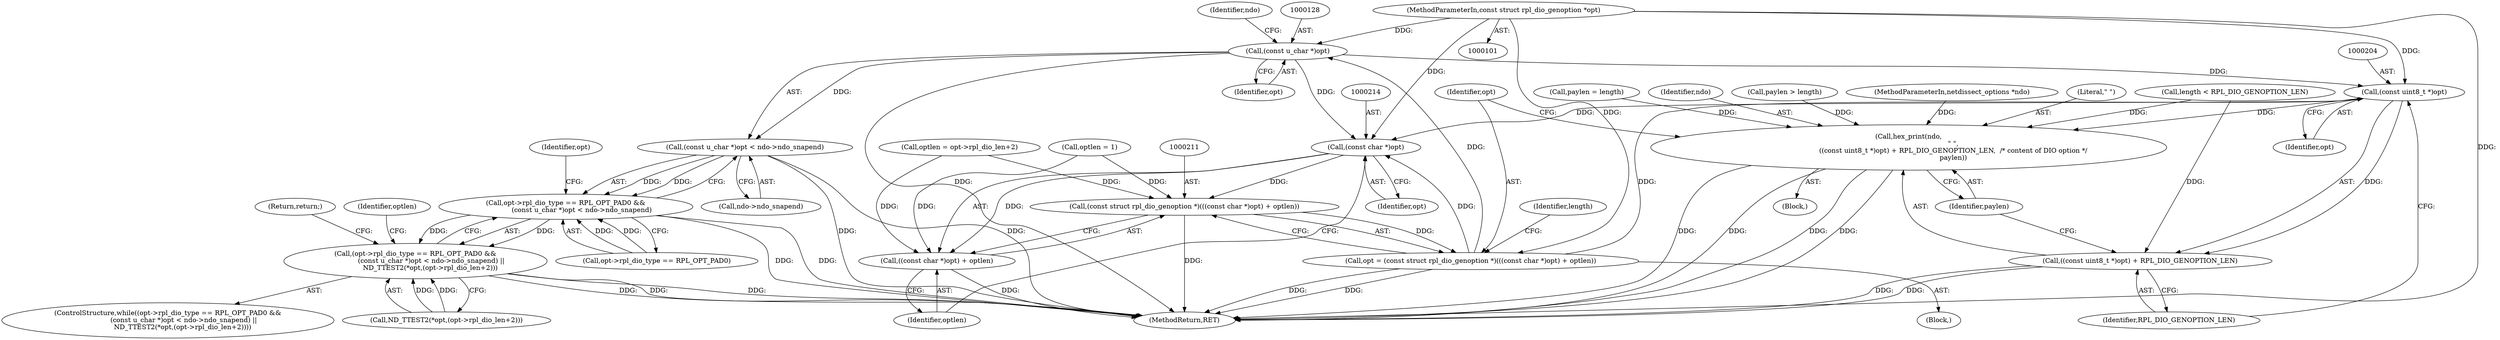 digraph "0_tcpdump_d7505276842e85bfd067fa21cdb32b8a2dc3c5e4_8@pointer" {
"1000103" [label="(MethodParameterIn,const struct rpl_dio_genoption *opt)"];
"1000127" [label="(Call,(const u_char *)opt)"];
"1000126" [label="(Call,(const u_char *)opt < ndo->ndo_snapend)"];
"1000120" [label="(Call,opt->rpl_dio_type == RPL_OPT_PAD0 &&\n               (const u_char *)opt < ndo->ndo_snapend)"];
"1000119" [label="(Call,(opt->rpl_dio_type == RPL_OPT_PAD0 &&\n               (const u_char *)opt < ndo->ndo_snapend) ||\n              ND_TTEST2(*opt,(opt->rpl_dio_len+2)))"];
"1000203" [label="(Call,(const uint8_t *)opt)"];
"1000199" [label="(Call,hex_print(ndo,\n                                          \" \",\n                                          ((const uint8_t *)opt) + RPL_DIO_GENOPTION_LEN,  /* content of DIO option */\n                                          paylen))"];
"1000202" [label="(Call,((const uint8_t *)opt) + RPL_DIO_GENOPTION_LEN)"];
"1000213" [label="(Call,(const char *)opt)"];
"1000210" [label="(Call,(const struct rpl_dio_genoption *)(((const char *)opt) + optlen))"];
"1000208" [label="(Call,opt = (const struct rpl_dio_genoption *)(((const char *)opt) + optlen))"];
"1000212" [label="(Call,((const char *)opt) + optlen)"];
"1000200" [label="(Identifier,ndo)"];
"1000126" [label="(Call,(const u_char *)opt < ndo->ndo_snapend)"];
"1000144" [label="(Identifier,optlen)"];
"1000218" [label="(Identifier,length)"];
"1000118" [label="(ControlStructure,while((opt->rpl_dio_type == RPL_OPT_PAD0 &&\n               (const u_char *)opt < ndo->ndo_snapend) ||\n              ND_TTEST2(*opt,(opt->rpl_dio_len+2))))"];
"1000233" [label="(MethodReturn,RET)"];
"1000206" [label="(Identifier,RPL_DIO_GENOPTION_LEN)"];
"1000207" [label="(Identifier,paylen)"];
"1000213" [label="(Call,(const char *)opt)"];
"1000205" [label="(Identifier,opt)"];
"1000107" [label="(Call,length < RPL_DIO_GENOPTION_LEN)"];
"1000133" [label="(Call,ND_TTEST2(*opt,(opt->rpl_dio_len+2)))"];
"1000224" [label="(Return,return;)"];
"1000208" [label="(Call,opt = (const struct rpl_dio_genoption *)(((const char *)opt) + optlen))"];
"1000209" [label="(Identifier,opt)"];
"1000203" [label="(Call,(const uint8_t *)opt)"];
"1000103" [label="(MethodParameterIn,const struct rpl_dio_genoption *opt)"];
"1000193" [label="(Call,paylen > length)"];
"1000210" [label="(Call,(const struct rpl_dio_genoption *)(((const char *)opt) + optlen))"];
"1000131" [label="(Identifier,ndo)"];
"1000215" [label="(Identifier,opt)"];
"1000199" [label="(Call,hex_print(ndo,\n                                          \" \",\n                                          ((const uint8_t *)opt) + RPL_DIO_GENOPTION_LEN,  /* content of DIO option */\n                                          paylen))"];
"1000129" [label="(Identifier,opt)"];
"1000212" [label="(Call,((const char *)opt) + optlen)"];
"1000202" [label="(Call,((const uint8_t *)opt) + RPL_DIO_GENOPTION_LEN)"];
"1000121" [label="(Call,opt->rpl_dio_type == RPL_OPT_PAD0)"];
"1000143" [label="(Call,optlen = opt->rpl_dio_len+2)"];
"1000185" [label="(Block,)"];
"1000130" [label="(Call,ndo->ndo_snapend)"];
"1000102" [label="(MethodParameterIn,netdissect_options *ndo)"];
"1000135" [label="(Identifier,opt)"];
"1000201" [label="(Literal,\" \")"];
"1000216" [label="(Identifier,optlen)"];
"1000157" [label="(Call,optlen = 1)"];
"1000196" [label="(Call,paylen = length)"];
"1000127" [label="(Call,(const u_char *)opt)"];
"1000141" [label="(Block,)"];
"1000120" [label="(Call,opt->rpl_dio_type == RPL_OPT_PAD0 &&\n               (const u_char *)opt < ndo->ndo_snapend)"];
"1000119" [label="(Call,(opt->rpl_dio_type == RPL_OPT_PAD0 &&\n               (const u_char *)opt < ndo->ndo_snapend) ||\n              ND_TTEST2(*opt,(opt->rpl_dio_len+2)))"];
"1000103" -> "1000101"  [label="AST: "];
"1000103" -> "1000233"  [label="DDG: "];
"1000103" -> "1000127"  [label="DDG: "];
"1000103" -> "1000203"  [label="DDG: "];
"1000103" -> "1000208"  [label="DDG: "];
"1000103" -> "1000213"  [label="DDG: "];
"1000127" -> "1000126"  [label="AST: "];
"1000127" -> "1000129"  [label="CFG: "];
"1000128" -> "1000127"  [label="AST: "];
"1000129" -> "1000127"  [label="AST: "];
"1000131" -> "1000127"  [label="CFG: "];
"1000127" -> "1000233"  [label="DDG: "];
"1000127" -> "1000126"  [label="DDG: "];
"1000208" -> "1000127"  [label="DDG: "];
"1000127" -> "1000203"  [label="DDG: "];
"1000127" -> "1000213"  [label="DDG: "];
"1000126" -> "1000120"  [label="AST: "];
"1000126" -> "1000130"  [label="CFG: "];
"1000130" -> "1000126"  [label="AST: "];
"1000120" -> "1000126"  [label="CFG: "];
"1000126" -> "1000233"  [label="DDG: "];
"1000126" -> "1000233"  [label="DDG: "];
"1000126" -> "1000120"  [label="DDG: "];
"1000126" -> "1000120"  [label="DDG: "];
"1000120" -> "1000119"  [label="AST: "];
"1000120" -> "1000121"  [label="CFG: "];
"1000121" -> "1000120"  [label="AST: "];
"1000135" -> "1000120"  [label="CFG: "];
"1000119" -> "1000120"  [label="CFG: "];
"1000120" -> "1000233"  [label="DDG: "];
"1000120" -> "1000233"  [label="DDG: "];
"1000120" -> "1000119"  [label="DDG: "];
"1000120" -> "1000119"  [label="DDG: "];
"1000121" -> "1000120"  [label="DDG: "];
"1000121" -> "1000120"  [label="DDG: "];
"1000119" -> "1000118"  [label="AST: "];
"1000119" -> "1000133"  [label="CFG: "];
"1000133" -> "1000119"  [label="AST: "];
"1000144" -> "1000119"  [label="CFG: "];
"1000224" -> "1000119"  [label="CFG: "];
"1000119" -> "1000233"  [label="DDG: "];
"1000119" -> "1000233"  [label="DDG: "];
"1000119" -> "1000233"  [label="DDG: "];
"1000133" -> "1000119"  [label="DDG: "];
"1000133" -> "1000119"  [label="DDG: "];
"1000203" -> "1000202"  [label="AST: "];
"1000203" -> "1000205"  [label="CFG: "];
"1000204" -> "1000203"  [label="AST: "];
"1000205" -> "1000203"  [label="AST: "];
"1000206" -> "1000203"  [label="CFG: "];
"1000203" -> "1000199"  [label="DDG: "];
"1000203" -> "1000202"  [label="DDG: "];
"1000208" -> "1000203"  [label="DDG: "];
"1000203" -> "1000213"  [label="DDG: "];
"1000199" -> "1000185"  [label="AST: "];
"1000199" -> "1000207"  [label="CFG: "];
"1000200" -> "1000199"  [label="AST: "];
"1000201" -> "1000199"  [label="AST: "];
"1000202" -> "1000199"  [label="AST: "];
"1000207" -> "1000199"  [label="AST: "];
"1000209" -> "1000199"  [label="CFG: "];
"1000199" -> "1000233"  [label="DDG: "];
"1000199" -> "1000233"  [label="DDG: "];
"1000199" -> "1000233"  [label="DDG: "];
"1000199" -> "1000233"  [label="DDG: "];
"1000102" -> "1000199"  [label="DDG: "];
"1000107" -> "1000199"  [label="DDG: "];
"1000193" -> "1000199"  [label="DDG: "];
"1000196" -> "1000199"  [label="DDG: "];
"1000202" -> "1000206"  [label="CFG: "];
"1000206" -> "1000202"  [label="AST: "];
"1000207" -> "1000202"  [label="CFG: "];
"1000202" -> "1000233"  [label="DDG: "];
"1000202" -> "1000233"  [label="DDG: "];
"1000107" -> "1000202"  [label="DDG: "];
"1000213" -> "1000212"  [label="AST: "];
"1000213" -> "1000215"  [label="CFG: "];
"1000214" -> "1000213"  [label="AST: "];
"1000215" -> "1000213"  [label="AST: "];
"1000216" -> "1000213"  [label="CFG: "];
"1000213" -> "1000210"  [label="DDG: "];
"1000213" -> "1000212"  [label="DDG: "];
"1000208" -> "1000213"  [label="DDG: "];
"1000210" -> "1000208"  [label="AST: "];
"1000210" -> "1000212"  [label="CFG: "];
"1000211" -> "1000210"  [label="AST: "];
"1000212" -> "1000210"  [label="AST: "];
"1000208" -> "1000210"  [label="CFG: "];
"1000210" -> "1000233"  [label="DDG: "];
"1000210" -> "1000208"  [label="DDG: "];
"1000157" -> "1000210"  [label="DDG: "];
"1000143" -> "1000210"  [label="DDG: "];
"1000208" -> "1000141"  [label="AST: "];
"1000209" -> "1000208"  [label="AST: "];
"1000218" -> "1000208"  [label="CFG: "];
"1000208" -> "1000233"  [label="DDG: "];
"1000208" -> "1000233"  [label="DDG: "];
"1000212" -> "1000216"  [label="CFG: "];
"1000216" -> "1000212"  [label="AST: "];
"1000212" -> "1000233"  [label="DDG: "];
"1000157" -> "1000212"  [label="DDG: "];
"1000143" -> "1000212"  [label="DDG: "];
}

